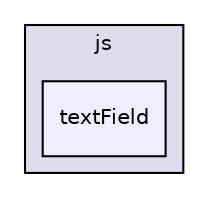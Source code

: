 digraph "libs/angular/angular-material-fileinput-master/bower_components/angular-material/modules/js/textField" {
  compound=true
  node [ fontsize="10", fontname="Helvetica"];
  edge [ labelfontsize="10", labelfontname="Helvetica"];
  subgraph clusterdir_d897d99c4631079a19f1e8c9bbae1589 {
    graph [ bgcolor="#ddddee", pencolor="black", label="js" fontname="Helvetica", fontsize="10", URL="dir_d897d99c4631079a19f1e8c9bbae1589.html"]
  dir_6210fa60c672bd0023be051d00c3cebe [shape=box, label="textField", style="filled", fillcolor="#eeeeff", pencolor="black", URL="dir_6210fa60c672bd0023be051d00c3cebe.html"];
  }
}
